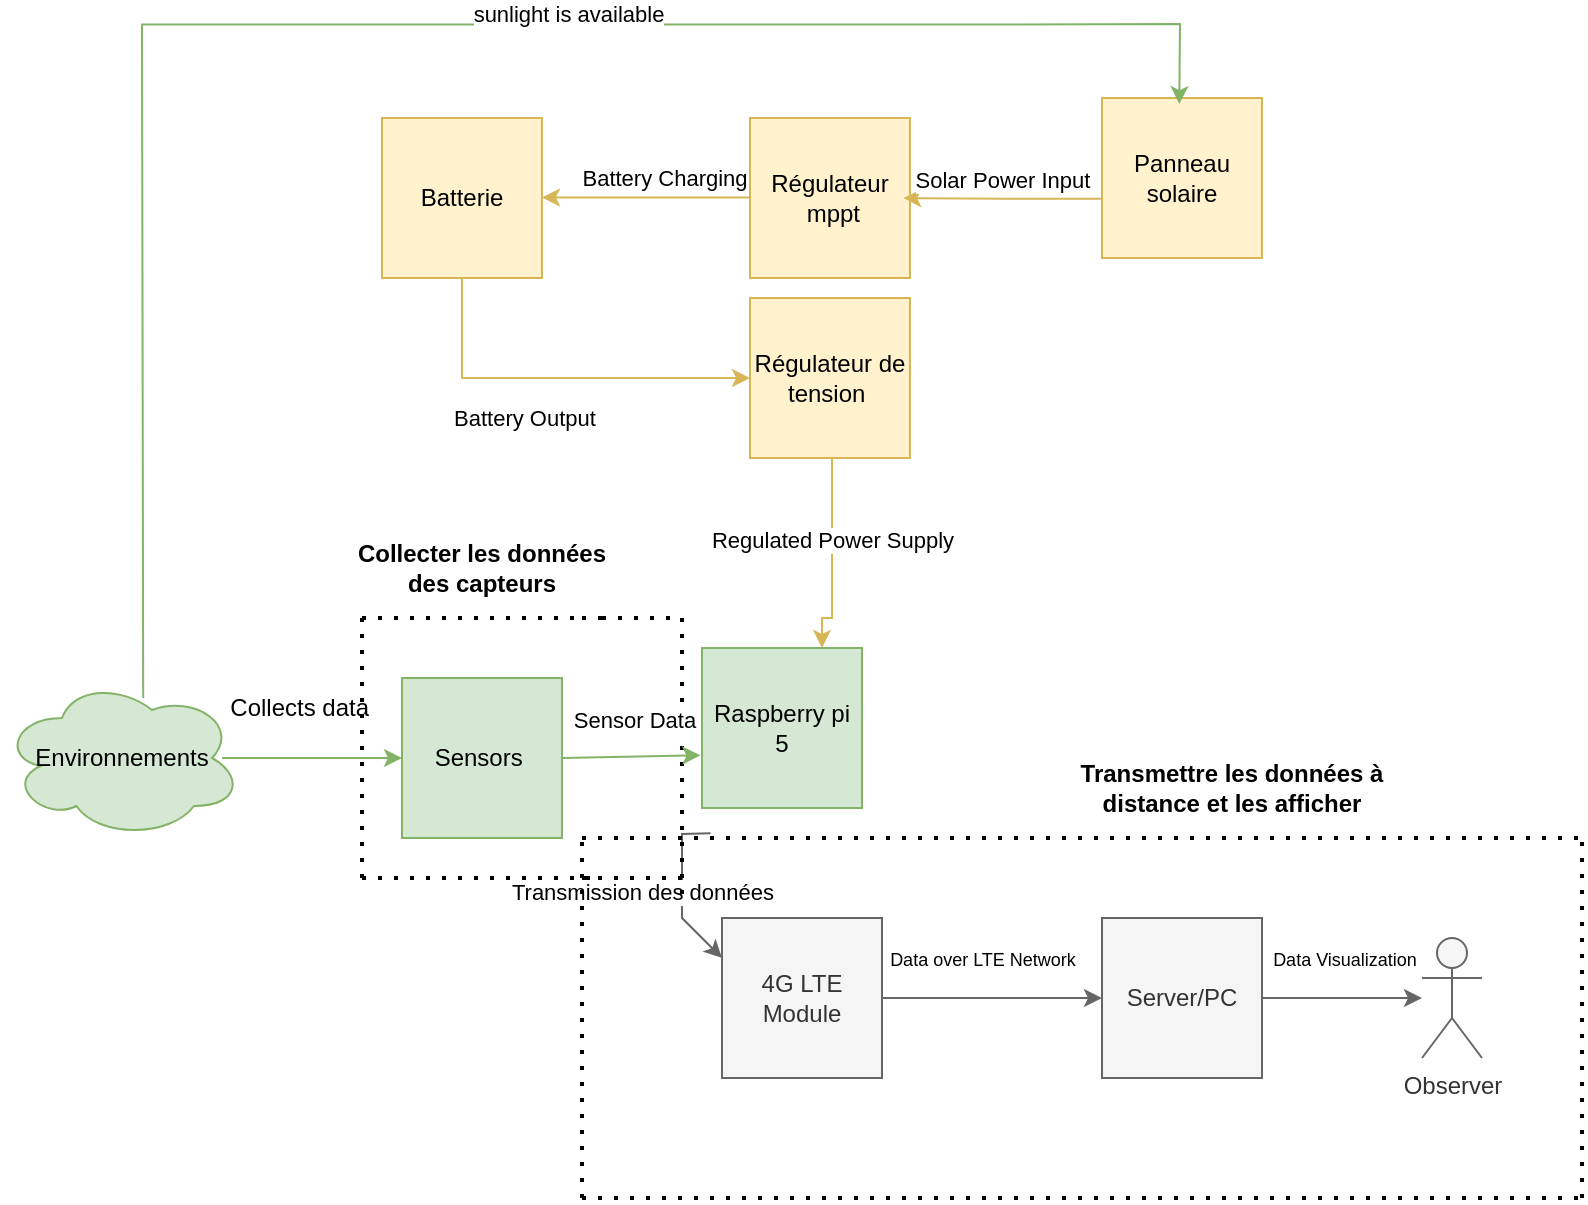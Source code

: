 <mxfile version="26.0.10">
  <diagram name="Page-1" id="_CgcnXysdZRglFgv9Wjz">
    <mxGraphModel dx="1235" dy="655" grid="1" gridSize="10" guides="1" tooltips="1" connect="1" arrows="1" fold="1" page="1" pageScale="1" pageWidth="827" pageHeight="1169" math="0" shadow="0">
      <root>
        <mxCell id="0" />
        <mxCell id="1" parent="0" />
        <mxCell id="o0TZDgzU0QpvcHvQ-COg-1" value="Sensors&amp;nbsp;" style="whiteSpace=wrap;html=1;aspect=fixed;fillColor=#d5e8d4;strokeColor=#82b366;" parent="1" vertex="1">
          <mxGeometry x="200" y="360" width="80" height="80" as="geometry" />
        </mxCell>
        <mxCell id="o0TZDgzU0QpvcHvQ-COg-2" value="" style="endArrow=classic;html=1;rounded=0;fillColor=#d5e8d4;strokeColor=#82b366;" parent="1" edge="1">
          <mxGeometry width="50" height="50" relative="1" as="geometry">
            <mxPoint x="110" y="400" as="sourcePoint" />
            <mxPoint x="200" y="400" as="targetPoint" />
          </mxGeometry>
        </mxCell>
        <mxCell id="o0TZDgzU0QpvcHvQ-COg-12" value="" style="edgeStyle=orthogonalEdgeStyle;rounded=0;orthogonalLoop=1;jettySize=auto;html=1;entryX=0;entryY=0.5;entryDx=0;entryDy=0;fillColor=#f5f5f5;strokeColor=#666666;" parent="1" source="o0TZDgzU0QpvcHvQ-COg-7" target="o0TZDgzU0QpvcHvQ-COg-14" edge="1">
          <mxGeometry relative="1" as="geometry">
            <mxPoint x="520" y="520" as="targetPoint" />
          </mxGeometry>
        </mxCell>
        <mxCell id="o0TZDgzU0QpvcHvQ-COg-16" value="&lt;font style=&quot;font-size: 9px;&quot;&gt;Data over LTE Network&lt;/font&gt;" style="edgeLabel;html=1;align=center;verticalAlign=middle;resizable=0;points=[];" parent="o0TZDgzU0QpvcHvQ-COg-12" vertex="1" connectable="0">
          <mxGeometry x="0.379" y="-2" relative="1" as="geometry">
            <mxPoint x="-26" y="-22" as="offset" />
          </mxGeometry>
        </mxCell>
        <mxCell id="o0TZDgzU0QpvcHvQ-COg-7" value="4G LTE Module" style="whiteSpace=wrap;html=1;aspect=fixed;fillColor=#f5f5f5;fontColor=#333333;strokeColor=#666666;" parent="1" vertex="1">
          <mxGeometry x="360" y="480" width="80" height="80" as="geometry" />
        </mxCell>
        <mxCell id="o0TZDgzU0QpvcHvQ-COg-14" value="Server/PC" style="whiteSpace=wrap;html=1;aspect=fixed;fillColor=#f5f5f5;fontColor=#333333;strokeColor=#666666;" parent="1" vertex="1">
          <mxGeometry x="550" y="480" width="80" height="80" as="geometry" />
        </mxCell>
        <mxCell id="o0TZDgzU0QpvcHvQ-COg-19" value="Collects data&amp;nbsp;" style="text;html=1;align=center;verticalAlign=middle;resizable=0;points=[];autosize=1;strokeColor=none;fillColor=none;" parent="1" vertex="1">
          <mxGeometry x="100" y="360" width="100" height="30" as="geometry" />
        </mxCell>
        <mxCell id="o0TZDgzU0QpvcHvQ-COg-20" value="Environnements" style="ellipse;shape=cloud;whiteSpace=wrap;html=1;fillColor=#d5e8d4;strokeColor=#82b366;" parent="1" vertex="1">
          <mxGeometry y="360" width="120" height="80" as="geometry" />
        </mxCell>
        <mxCell id="7V-LlwSGDgWQLr9LBslq-5" style="edgeStyle=orthogonalEdgeStyle;rounded=0;orthogonalLoop=1;jettySize=auto;html=1;exitX=0.5;exitY=1;exitDx=0;exitDy=0;entryX=0;entryY=0.25;entryDx=0;entryDy=0;fillColor=#fff2cc;strokeColor=#d6b656;" parent="1" source="o0TZDgzU0QpvcHvQ-COg-21" edge="1">
          <mxGeometry relative="1" as="geometry">
            <mxPoint x="250" y="180" as="sourcePoint" />
            <mxPoint x="374.0" y="210" as="targetPoint" />
            <Array as="points">
              <mxPoint x="230" y="210" />
            </Array>
          </mxGeometry>
        </mxCell>
        <mxCell id="7V-LlwSGDgWQLr9LBslq-10" value="Battery Output" style="edgeLabel;html=1;align=center;verticalAlign=middle;resizable=0;points=[];" parent="7V-LlwSGDgWQLr9LBslq-5" vertex="1" connectable="0">
          <mxGeometry x="-0.286" y="-2" relative="1" as="geometry">
            <mxPoint x="11" y="18" as="offset" />
          </mxGeometry>
        </mxCell>
        <mxCell id="o0TZDgzU0QpvcHvQ-COg-21" value="Batterie" style="whiteSpace=wrap;html=1;aspect=fixed;fillColor=#fff2cc;strokeColor=#d6b656;" parent="1" vertex="1">
          <mxGeometry x="190" y="80" width="80" height="80" as="geometry" />
        </mxCell>
        <mxCell id="o0TZDgzU0QpvcHvQ-COg-22" value="Panneau solaire" style="whiteSpace=wrap;html=1;aspect=fixed;fillColor=#fff2cc;strokeColor=#d6b656;" parent="1" vertex="1">
          <mxGeometry x="550" y="70" width="80" height="80" as="geometry" />
        </mxCell>
        <mxCell id="o0TZDgzU0QpvcHvQ-COg-30" value="Observer" style="shape=umlActor;verticalLabelPosition=bottom;verticalAlign=top;html=1;outlineConnect=0;fillColor=#f5f5f5;fontColor=#333333;strokeColor=#666666;" parent="1" vertex="1">
          <mxGeometry x="710" y="490" width="30" height="60" as="geometry" />
        </mxCell>
        <mxCell id="o0TZDgzU0QpvcHvQ-COg-42" value="" style="endArrow=classic;html=1;rounded=0;entryX=0.108;entryY=0.038;entryDx=0;entryDy=0;entryPerimeter=0;exitX=0.88;exitY=0.25;exitDx=0;exitDy=0;exitPerimeter=0;fillColor=#d5e8d4;strokeColor=#82b366;" parent="1" edge="1">
          <mxGeometry width="50" height="50" relative="1" as="geometry">
            <mxPoint x="70.6" y="370" as="sourcePoint" />
            <mxPoint x="588.64" y="73.04" as="targetPoint" />
            <Array as="points">
              <mxPoint x="70" y="33.28" />
              <mxPoint x="480" y="33.28" />
              <mxPoint x="589" y="33" />
            </Array>
          </mxGeometry>
        </mxCell>
        <mxCell id="o0TZDgzU0QpvcHvQ-COg-45" value="sunlight is available" style="edgeLabel;html=1;align=center;verticalAlign=middle;resizable=0;points=[];" parent="o0TZDgzU0QpvcHvQ-COg-42" vertex="1" connectable="0">
          <mxGeometry x="0.227" y="6" relative="1" as="geometry">
            <mxPoint as="offset" />
          </mxGeometry>
        </mxCell>
        <mxCell id="o0TZDgzU0QpvcHvQ-COg-43" value="" style="endArrow=classic;html=1;rounded=0;entryX=0;entryY=0.25;entryDx=0;entryDy=0;exitX=0.169;exitY=0.971;exitDx=0;exitDy=0;exitPerimeter=0;fillColor=#f5f5f5;strokeColor=#666666;" parent="1" target="o0TZDgzU0QpvcHvQ-COg-7" edge="1">
          <mxGeometry width="50" height="50" relative="1" as="geometry">
            <mxPoint x="354.28" y="437.68" as="sourcePoint" />
            <mxPoint x="370" y="400" as="targetPoint" />
            <Array as="points">
              <mxPoint x="340" y="438" />
              <mxPoint x="340" y="480" />
            </Array>
          </mxGeometry>
        </mxCell>
        <mxCell id="o0TZDgzU0QpvcHvQ-COg-44" value="Transmission des données" style="edgeLabel;html=1;align=center;verticalAlign=middle;resizable=0;points=[];" parent="o0TZDgzU0QpvcHvQ-COg-43" vertex="1" connectable="0">
          <mxGeometry x="0.015" relative="1" as="geometry">
            <mxPoint x="-20" as="offset" />
          </mxGeometry>
        </mxCell>
        <mxCell id="o0TZDgzU0QpvcHvQ-COg-49" value="" style="endArrow=classic;html=1;rounded=0;exitX=1;exitY=0.5;exitDx=0;exitDy=0;fillColor=#f5f5f5;strokeColor=#666666;" parent="1" source="o0TZDgzU0QpvcHvQ-COg-14" target="o0TZDgzU0QpvcHvQ-COg-30" edge="1">
          <mxGeometry width="50" height="50" relative="1" as="geometry">
            <mxPoint x="540" y="500" as="sourcePoint" />
            <mxPoint x="590" y="450" as="targetPoint" />
          </mxGeometry>
        </mxCell>
        <mxCell id="o0TZDgzU0QpvcHvQ-COg-50" value="&lt;font style=&quot;font-size: 9px;&quot;&gt;Data Visualization&lt;/font&gt;" style="edgeLabel;html=1;align=center;verticalAlign=middle;resizable=0;points=[];" parent="o0TZDgzU0QpvcHvQ-COg-49" vertex="1" connectable="0">
          <mxGeometry x="-0.312" relative="1" as="geometry">
            <mxPoint x="13" y="-20" as="offset" />
          </mxGeometry>
        </mxCell>
        <mxCell id="o0TZDgzU0QpvcHvQ-COg-52" value="" style="endArrow=none;dashed=1;html=1;dashPattern=1 3;strokeWidth=2;rounded=0;" parent="1" edge="1">
          <mxGeometry width="50" height="50" relative="1" as="geometry">
            <mxPoint x="290" y="620" as="sourcePoint" />
            <mxPoint x="290" y="440" as="targetPoint" />
          </mxGeometry>
        </mxCell>
        <mxCell id="o0TZDgzU0QpvcHvQ-COg-53" value="" style="endArrow=none;dashed=1;html=1;dashPattern=1 3;strokeWidth=2;rounded=0;" parent="1" edge="1">
          <mxGeometry width="50" height="50" relative="1" as="geometry">
            <mxPoint x="290" y="440" as="sourcePoint" />
            <mxPoint x="790" y="440" as="targetPoint" />
          </mxGeometry>
        </mxCell>
        <mxCell id="o0TZDgzU0QpvcHvQ-COg-54" value="" style="endArrow=none;dashed=1;html=1;dashPattern=1 3;strokeWidth=2;rounded=0;" parent="1" edge="1">
          <mxGeometry width="50" height="50" relative="1" as="geometry">
            <mxPoint x="290" y="620" as="sourcePoint" />
            <mxPoint x="790" y="620" as="targetPoint" />
          </mxGeometry>
        </mxCell>
        <mxCell id="o0TZDgzU0QpvcHvQ-COg-55" value="" style="endArrow=none;dashed=1;html=1;dashPattern=1 3;strokeWidth=2;rounded=0;" parent="1" edge="1">
          <mxGeometry width="50" height="50" relative="1" as="geometry">
            <mxPoint x="790" y="620" as="sourcePoint" />
            <mxPoint x="790" y="440" as="targetPoint" />
          </mxGeometry>
        </mxCell>
        <mxCell id="o0TZDgzU0QpvcHvQ-COg-58" value="" style="endArrow=none;dashed=1;html=1;dashPattern=1 3;strokeWidth=2;rounded=0;" parent="1" edge="1">
          <mxGeometry width="50" height="50" relative="1" as="geometry">
            <mxPoint x="180" y="460" as="sourcePoint" />
            <mxPoint x="180" y="330" as="targetPoint" />
          </mxGeometry>
        </mxCell>
        <mxCell id="o0TZDgzU0QpvcHvQ-COg-59" value="" style="endArrow=none;dashed=1;html=1;dashPattern=1 3;strokeWidth=2;rounded=0;" parent="1" edge="1">
          <mxGeometry width="50" height="50" relative="1" as="geometry">
            <mxPoint x="180" y="330" as="sourcePoint" />
            <mxPoint x="290" y="330" as="targetPoint" />
          </mxGeometry>
        </mxCell>
        <mxCell id="o0TZDgzU0QpvcHvQ-COg-60" value="" style="endArrow=none;dashed=1;html=1;dashPattern=1 3;strokeWidth=2;rounded=0;" parent="1" edge="1">
          <mxGeometry width="50" height="50" relative="1" as="geometry">
            <mxPoint x="180" y="460" as="sourcePoint" />
            <mxPoint x="300" y="460" as="targetPoint" />
          </mxGeometry>
        </mxCell>
        <mxCell id="o0TZDgzU0QpvcHvQ-COg-61" value="" style="endArrow=none;dashed=1;html=1;dashPattern=1 3;strokeWidth=2;rounded=0;" parent="1" edge="1">
          <mxGeometry width="50" height="50" relative="1" as="geometry">
            <mxPoint x="340" y="330" as="sourcePoint" />
            <mxPoint x="340" y="470" as="targetPoint" />
          </mxGeometry>
        </mxCell>
        <mxCell id="o0TZDgzU0QpvcHvQ-COg-62" value="" style="endArrow=none;dashed=1;html=1;dashPattern=1 3;strokeWidth=2;rounded=0;" parent="1" edge="1">
          <mxGeometry width="50" height="50" relative="1" as="geometry">
            <mxPoint x="290" y="330" as="sourcePoint" />
            <mxPoint x="300" y="330" as="targetPoint" />
          </mxGeometry>
        </mxCell>
        <mxCell id="o0TZDgzU0QpvcHvQ-COg-63" value="" style="endArrow=none;dashed=1;html=1;dashPattern=1 3;strokeWidth=2;rounded=0;" parent="1" edge="1">
          <mxGeometry width="50" height="50" relative="1" as="geometry">
            <mxPoint x="300" y="330" as="sourcePoint" />
            <mxPoint x="340" y="330" as="targetPoint" />
          </mxGeometry>
        </mxCell>
        <mxCell id="o0TZDgzU0QpvcHvQ-COg-64" value="" style="endArrow=none;dashed=1;html=1;dashPattern=1 3;strokeWidth=2;rounded=0;" parent="1" edge="1">
          <mxGeometry width="50" height="50" relative="1" as="geometry">
            <mxPoint x="290" y="460" as="sourcePoint" />
            <mxPoint x="340" y="460" as="targetPoint" />
          </mxGeometry>
        </mxCell>
        <mxCell id="o0TZDgzU0QpvcHvQ-COg-65" value="&lt;b&gt;Transmettre les données à distance et les afficher&lt;/b&gt;" style="text;html=1;align=center;verticalAlign=middle;whiteSpace=wrap;rounded=0;" parent="1" vertex="1">
          <mxGeometry x="520" y="400" width="190" height="30" as="geometry" />
        </mxCell>
        <mxCell id="o0TZDgzU0QpvcHvQ-COg-66" value="&lt;b&gt;&lt;font style=&quot;font-size: 12px;&quot;&gt;Collecter les données des capteurs&lt;/font&gt;&lt;/b&gt;" style="text;html=1;align=center;verticalAlign=middle;whiteSpace=wrap;rounded=0;" parent="1" vertex="1">
          <mxGeometry x="165" y="290" width="150" height="30" as="geometry" />
        </mxCell>
        <mxCell id="7V-LlwSGDgWQLr9LBslq-7" style="edgeStyle=orthogonalEdgeStyle;rounded=0;orthogonalLoop=1;jettySize=auto;html=1;exitX=0.5;exitY=1;exitDx=0;exitDy=0;entryX=0.75;entryY=0;entryDx=0;entryDy=0;fillColor=#fff2cc;strokeColor=#d6b656;" parent="1" source="7V-LlwSGDgWQLr9LBslq-1" target="21D40MH8CYop7TzDMXVV-1" edge="1">
          <mxGeometry relative="1" as="geometry">
            <Array as="points">
              <mxPoint x="415" y="250" />
              <mxPoint x="415" y="330" />
              <mxPoint x="410" y="330" />
            </Array>
            <mxPoint x="409" y="360" as="targetPoint" />
          </mxGeometry>
        </mxCell>
        <mxCell id="7V-LlwSGDgWQLr9LBslq-11" value="Regulated Power Supply" style="edgeLabel;html=1;align=center;verticalAlign=middle;resizable=0;points=[];" parent="7V-LlwSGDgWQLr9LBslq-7" vertex="1" connectable="0">
          <mxGeometry x="-0.174" relative="1" as="geometry">
            <mxPoint as="offset" />
          </mxGeometry>
        </mxCell>
        <mxCell id="7V-LlwSGDgWQLr9LBslq-1" value="Régulateur de tension&amp;nbsp;" style="whiteSpace=wrap;html=1;aspect=fixed;fillColor=#fff2cc;strokeColor=#d6b656;" parent="1" vertex="1">
          <mxGeometry x="374" y="170" width="80" height="80" as="geometry" />
        </mxCell>
        <mxCell id="7V-LlwSGDgWQLr9LBslq-4" style="edgeStyle=orthogonalEdgeStyle;rounded=0;orthogonalLoop=1;jettySize=auto;html=1;exitX=0;exitY=0.25;exitDx=0;exitDy=0;entryX=1;entryY=0.25;entryDx=0;entryDy=0;fillColor=#fff2cc;strokeColor=#d6b656;" parent="1" edge="1">
          <mxGeometry relative="1" as="geometry">
            <mxPoint x="374" y="119.7" as="sourcePoint" />
            <mxPoint x="270" y="119.7" as="targetPoint" />
          </mxGeometry>
        </mxCell>
        <mxCell id="7V-LlwSGDgWQLr9LBslq-9" value="Battery Charging" style="edgeLabel;html=1;align=center;verticalAlign=middle;resizable=0;points=[];" parent="7V-LlwSGDgWQLr9LBslq-4" vertex="1" connectable="0">
          <mxGeometry x="0.126" y="2" relative="1" as="geometry">
            <mxPoint x="15" y="-12" as="offset" />
          </mxGeometry>
        </mxCell>
        <mxCell id="7V-LlwSGDgWQLr9LBslq-2" value="Régulateur&lt;div&gt;&amp;nbsp;&lt;span style=&quot;background-color: initial;&quot;&gt;mppt&lt;/span&gt;&lt;/div&gt;" style="whiteSpace=wrap;html=1;aspect=fixed;fillColor=#fff2cc;strokeColor=#d6b656;" parent="1" vertex="1">
          <mxGeometry x="374" y="80" width="80" height="80" as="geometry" />
        </mxCell>
        <mxCell id="7V-LlwSGDgWQLr9LBslq-3" style="edgeStyle=orthogonalEdgeStyle;rounded=0;orthogonalLoop=1;jettySize=auto;html=1;entryX=0.958;entryY=0.129;entryDx=0;entryDy=0;entryPerimeter=0;exitX=-0.001;exitY=0.63;exitDx=0;exitDy=0;exitPerimeter=0;fillColor=#fff2cc;strokeColor=#d6b656;" parent="1" source="o0TZDgzU0QpvcHvQ-COg-22" edge="1">
          <mxGeometry relative="1" as="geometry">
            <mxPoint x="540" y="119.7" as="sourcePoint" />
            <mxPoint x="450.64" y="120.02" as="targetPoint" />
          </mxGeometry>
        </mxCell>
        <mxCell id="7V-LlwSGDgWQLr9LBslq-8" value="Solar Power Input" style="edgeLabel;html=1;align=center;verticalAlign=middle;resizable=0;points=[];" parent="7V-LlwSGDgWQLr9LBslq-3" vertex="1" connectable="0">
          <mxGeometry x="0.013" y="2" relative="1" as="geometry">
            <mxPoint y="-12" as="offset" />
          </mxGeometry>
        </mxCell>
        <mxCell id="21D40MH8CYop7TzDMXVV-1" value="Raspberry pi 5" style="whiteSpace=wrap;html=1;aspect=fixed;fillColor=#d5e8d4;strokeColor=#82b366;" vertex="1" parent="1">
          <mxGeometry x="350" y="345" width="80" height="80" as="geometry" />
        </mxCell>
        <mxCell id="21D40MH8CYop7TzDMXVV-2" value="" style="endArrow=classic;html=1;rounded=0;exitX=1;exitY=0.5;exitDx=0;exitDy=0;entryX=-0.01;entryY=0.67;entryDx=0;entryDy=0;entryPerimeter=0;fillColor=#d5e8d4;strokeColor=#82b366;" edge="1" parent="1" source="o0TZDgzU0QpvcHvQ-COg-1" target="21D40MH8CYop7TzDMXVV-1">
          <mxGeometry width="50" height="50" relative="1" as="geometry">
            <mxPoint x="360" y="430" as="sourcePoint" />
            <mxPoint x="410" y="380" as="targetPoint" />
          </mxGeometry>
        </mxCell>
        <mxCell id="21D40MH8CYop7TzDMXVV-3" value="Sensor Data" style="edgeLabel;html=1;align=center;verticalAlign=middle;resizable=0;points=[];" vertex="1" connectable="0" parent="21D40MH8CYop7TzDMXVV-2">
          <mxGeometry x="-0.093" relative="1" as="geometry">
            <mxPoint x="4" y="-19" as="offset" />
          </mxGeometry>
        </mxCell>
      </root>
    </mxGraphModel>
  </diagram>
</mxfile>
